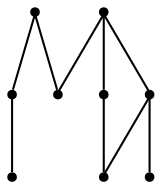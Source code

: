 graph {
  node [shape=point,comment="{\"directed\":false,\"doi\":\"10.1007/978-3-540-31843-9_43\",\"figure\":\"1 (2)\"}"]

  v0 [pos="914.8576648800872,1419.8611082854095"]
  v1 [pos="905.7309888263081,1529.1736426176847"]
  v2 [pos="883.1017623546511,1629.4236324451588"]
  v3 [pos="720.3214934593024,1447.173609556975"]
  v4 [pos="692.9413858103198,1529.173642617685"]
  v5 [pos="659.93525390625,1665.9236095569752"]
  v6 [pos="623.553488372093,1547.423599384449"]
  v7 [pos="723.6971111918605,1757.0485892119232"]
  v8 [pos="619.0526594295058,1438.048599384449"]

  v6 -- v8 [id="-3",pos="623.553488372093,1547.423599384449 619.0526594295058,1438.048599384449 619.0526594295058,1438.048599384449 619.0526594295058,1438.048599384449"]
  v5 -- v7 [id="-4",pos="659.93525390625,1665.9236095569752 723.6971111918605,1757.0485892119232 723.6971111918605,1757.0485892119232 723.6971111918605,1757.0485892119232"]
  v5 -- v6 [id="-5",pos="659.93525390625,1665.9236095569752 623.553488372093,1547.423599384449 623.553488372093,1547.423599384449 623.553488372093,1547.423599384449"]
  v5 -- v4 [id="-6",pos="659.93525390625,1665.9236095569752 692.9413858103198,1529.173642617685 692.9413858103198,1529.173642617685 692.9413858103198,1529.173642617685"]
  v4 -- v3 [id="-9",pos="692.9413858103198,1529.173642617685 720.3214934593024,1447.173609556975 720.3214934593024,1447.173609556975 720.3214934593024,1447.173609556975"]
  v2 -- v1 [id="-13",pos="883.1017623546511,1629.4236324451588 905.7309888263081,1529.1736426176847 905.7309888263081,1529.1736426176847 905.7309888263081,1529.1736426176847"]
  v1 -- v0 [id="-14",pos="905.7309888263081,1529.1736426176847 914.8576648800872,1419.8611082854095 914.8576648800872,1419.8611082854095 914.8576648800872,1419.8611082854095"]
  v6 -- v3 [id="-2",pos="623.553488372093,1547.423599384449 720.3214934593024,1447.173609556975 720.3214934593024,1447.173609556975 720.3214934593024,1447.173609556975"]
  v2 -- v7 [id="-11",pos="883.1017623546511,1629.4236324451588 723.6971111918605,1757.0485892119232 723.6971111918605,1757.0485892119232 723.6971111918605,1757.0485892119232"]
}